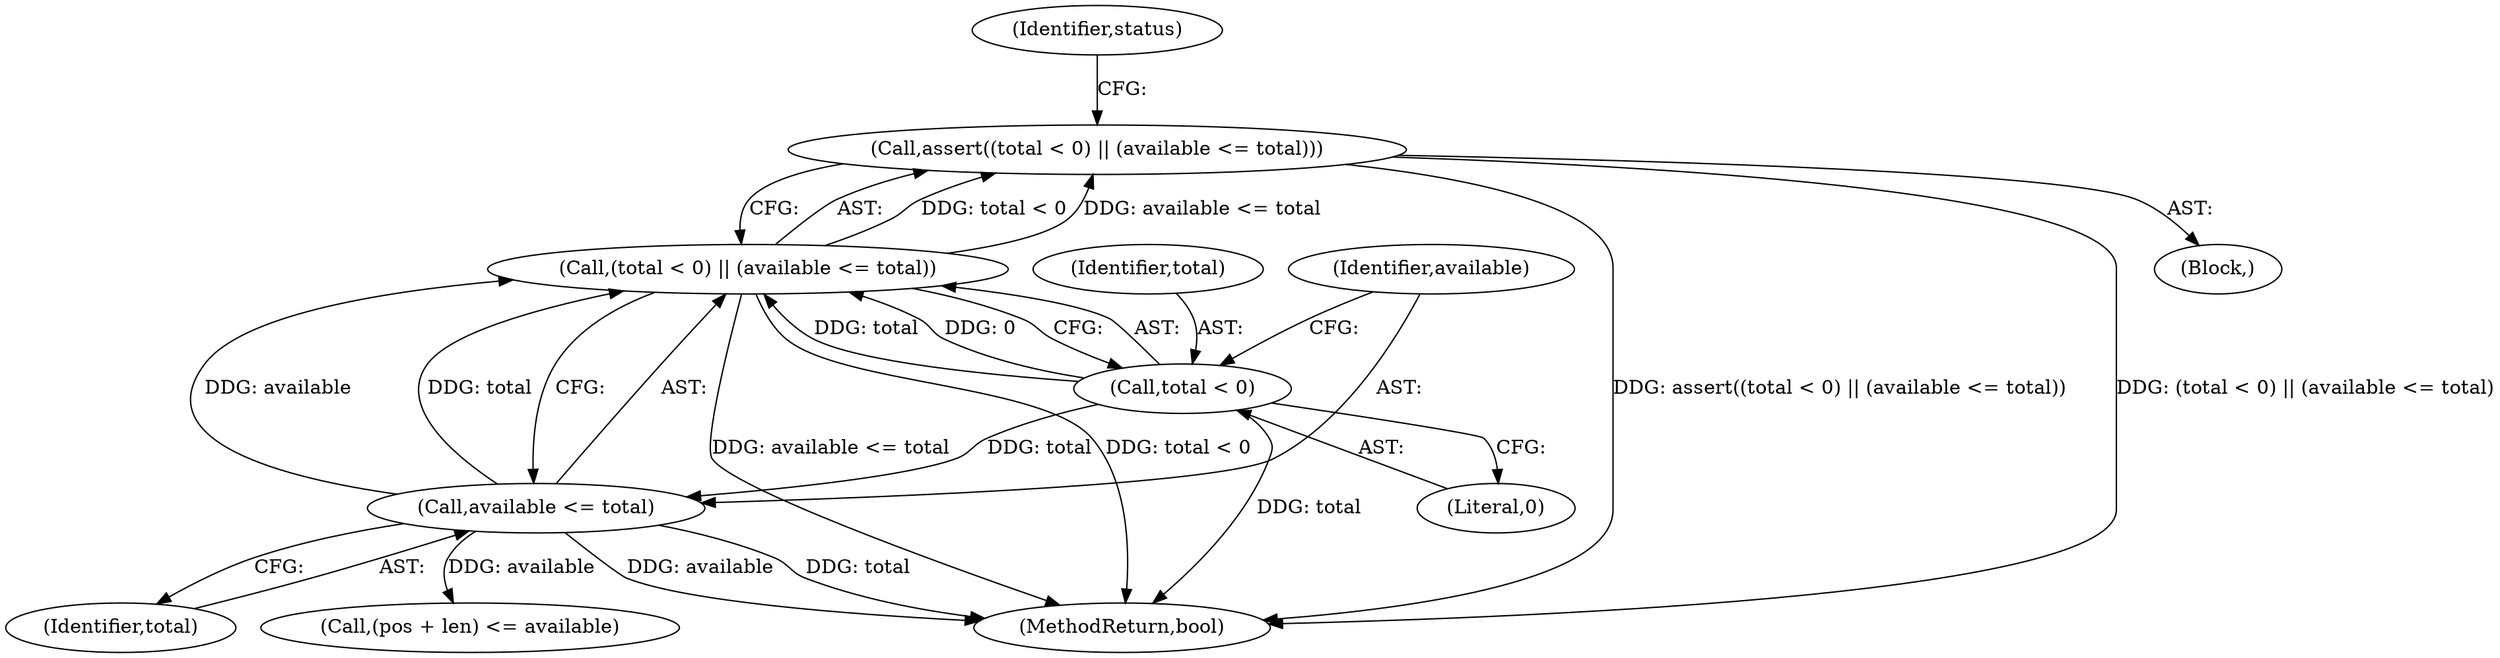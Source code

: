 digraph "1_Android_cc274e2abe8b2a6698a5c47d8aa4bb45f1f9538d_30@API" {
"1000129" [label="(Call,assert((total < 0) || (available <= total)))"];
"1000130" [label="(Call,(total < 0) || (available <= total))"];
"1000131" [label="(Call,total < 0)"];
"1000134" [label="(Call,available <= total)"];
"1000133" [label="(Literal,0)"];
"1000129" [label="(Call,assert((total < 0) || (available <= total)))"];
"1000135" [label="(Identifier,available)"];
"1000134" [label="(Call,available <= total)"];
"1000130" [label="(Call,(total < 0) || (available <= total))"];
"1000227" [label="(MethodReturn,bool)"];
"1000164" [label="(Call,(pos + len) <= available)"];
"1000108" [label="(Block,)"];
"1000132" [label="(Identifier,total)"];
"1000139" [label="(Identifier,status)"];
"1000131" [label="(Call,total < 0)"];
"1000136" [label="(Identifier,total)"];
"1000129" -> "1000108"  [label="AST: "];
"1000129" -> "1000130"  [label="CFG: "];
"1000130" -> "1000129"  [label="AST: "];
"1000139" -> "1000129"  [label="CFG: "];
"1000129" -> "1000227"  [label="DDG: (total < 0) || (available <= total)"];
"1000129" -> "1000227"  [label="DDG: assert((total < 0) || (available <= total))"];
"1000130" -> "1000129"  [label="DDG: total < 0"];
"1000130" -> "1000129"  [label="DDG: available <= total"];
"1000130" -> "1000131"  [label="CFG: "];
"1000130" -> "1000134"  [label="CFG: "];
"1000131" -> "1000130"  [label="AST: "];
"1000134" -> "1000130"  [label="AST: "];
"1000130" -> "1000227"  [label="DDG: available <= total"];
"1000130" -> "1000227"  [label="DDG: total < 0"];
"1000131" -> "1000130"  [label="DDG: total"];
"1000131" -> "1000130"  [label="DDG: 0"];
"1000134" -> "1000130"  [label="DDG: available"];
"1000134" -> "1000130"  [label="DDG: total"];
"1000131" -> "1000133"  [label="CFG: "];
"1000132" -> "1000131"  [label="AST: "];
"1000133" -> "1000131"  [label="AST: "];
"1000135" -> "1000131"  [label="CFG: "];
"1000131" -> "1000227"  [label="DDG: total"];
"1000131" -> "1000134"  [label="DDG: total"];
"1000134" -> "1000136"  [label="CFG: "];
"1000135" -> "1000134"  [label="AST: "];
"1000136" -> "1000134"  [label="AST: "];
"1000134" -> "1000227"  [label="DDG: available"];
"1000134" -> "1000227"  [label="DDG: total"];
"1000134" -> "1000164"  [label="DDG: available"];
}
